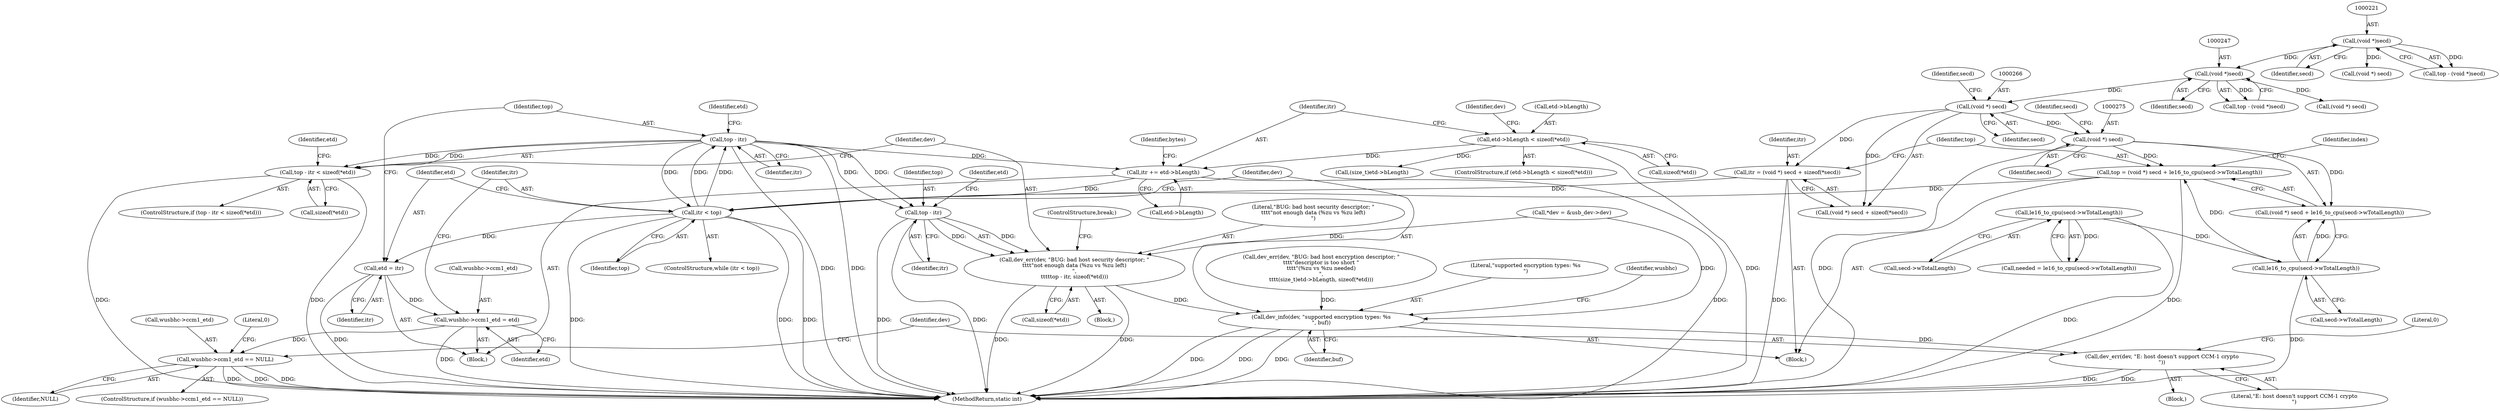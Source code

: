 digraph "0_linux_704620afc70cf47abb9d6a1a57f3825d2bca49cf_1@pointer" {
"1000297" [label="(Call,top - itr)"];
"1000288" [label="(Call,itr < top)"];
"1000335" [label="(Call,itr += etd->bLength)"];
"1000315" [label="(Call,etd->bLength < sizeof(*etd))"];
"1000297" [label="(Call,top - itr)"];
"1000262" [label="(Call,itr = (void *) secd + sizeof(*secd))"];
"1000265" [label="(Call,(void *) secd)"];
"1000246" [label="(Call,(void *)secd)"];
"1000220" [label="(Call,(void *)secd)"];
"1000271" [label="(Call,top = (void *) secd + le16_to_cpu(secd->wTotalLength))"];
"1000274" [label="(Call,(void *) secd)"];
"1000277" [label="(Call,le16_to_cpu(secd->wTotalLength))"];
"1000238" [label="(Call,le16_to_cpu(secd->wTotalLength))"];
"1000292" [label="(Call,etd = itr)"];
"1000358" [label="(Call,wusbhc->ccm1_etd = etd)"];
"1000368" [label="(Call,wusbhc->ccm1_etd == NULL)"];
"1000296" [label="(Call,top - itr < sizeof(*etd))"];
"1000307" [label="(Call,top - itr)"];
"1000304" [label="(Call,dev_err(dev, \"BUG: bad host security descriptor; \"\n\t\t\t\t\"not enough data (%zu vs %zu left)\n\",\n\t\t\t\ttop - itr, sizeof(*etd)))"];
"1000363" [label="(Call,dev_info(dev, \"supported encryption types: %s\n\", buf))"];
"1000374" [label="(Call,dev_err(dev, \"E: host doesn't support CCM-1 crypto\n\"))"];
"1000292" [label="(Call,etd = itr)"];
"1000326" [label="(Call,(size_t)etd->bLength)"];
"1000315" [label="(Call,etd->bLength < sizeof(*etd))"];
"1000220" [label="(Call,(void *)secd)"];
"1000314" [label="(ControlStructure,if (etd->bLength < sizeof(*etd)))"];
"1000362" [label="(Identifier,etd)"];
"1000273" [label="(Call,(void *) secd + le16_to_cpu(secd->wTotalLength))"];
"1000270" [label="(Identifier,secd)"];
"1000381" [label="(MethodReturn,static int)"];
"1000373" [label="(Block,)"];
"1000380" [label="(Literal,0)"];
"1000277" [label="(Call,le16_to_cpu(secd->wTotalLength))"];
"1000271" [label="(Call,top = (void *) secd + le16_to_cpu(secd->wTotalLength))"];
"1000290" [label="(Identifier,top)"];
"1000265" [label="(Call,(void *) secd)"];
"1000304" [label="(Call,dev_err(dev, \"BUG: bad host security descriptor; \"\n\t\t\t\t\"not enough data (%zu vs %zu left)\n\",\n\t\t\t\ttop - itr, sizeof(*etd)))"];
"1000306" [label="(Literal,\"BUG: bad host security descriptor; \"\n\t\t\t\t\"not enough data (%zu vs %zu left)\n\")"];
"1000313" [label="(ControlStructure,break;)"];
"1000236" [label="(Call,needed = le16_to_cpu(secd->wTotalLength))"];
"1000123" [label="(Call,*dev = &usb_dev->dev)"];
"1000287" [label="(ControlStructure,while (itr < top))"];
"1000319" [label="(Call,sizeof(*etd))"];
"1000335" [label="(Call,itr += etd->bLength)"];
"1000367" [label="(ControlStructure,if (wusbhc->ccm1_etd == NULL))"];
"1000297" [label="(Call,top - itr)"];
"1000291" [label="(Block,)"];
"1000256" [label="(Call,(void *) secd)"];
"1000248" [label="(Identifier,secd)"];
"1000323" [label="(Call,dev_err(dev, \"BUG: bad host encryption descriptor; \"\n\t\t\t\t\"descriptor is too short \"\n\t\t\t\t\"(%zu vs %zu needed)\n\",\n\t\t\t\t(size_t)etd->bLength, sizeof(*etd)))"];
"1000309" [label="(Identifier,itr)"];
"1000308" [label="(Identifier,top)"];
"1000264" [label="(Call,(void *) secd + sizeof(*secd))"];
"1000375" [label="(Identifier,dev)"];
"1000341" [label="(Identifier,bytes)"];
"1000244" [label="(Call,top - (void *)secd)"];
"1000272" [label="(Identifier,top)"];
"1000263" [label="(Identifier,itr)"];
"1000365" [label="(Literal,\"supported encryption types: %s\n\")"];
"1000288" [label="(Call,itr < top)"];
"1000378" [label="(Literal,0)"];
"1000310" [label="(Call,sizeof(*etd))"];
"1000296" [label="(Call,top - itr < sizeof(*etd))"];
"1000279" [label="(Identifier,secd)"];
"1000370" [label="(Identifier,wusbhc)"];
"1000294" [label="(Identifier,itr)"];
"1000372" [label="(Identifier,NULL)"];
"1000222" [label="(Identifier,secd)"];
"1000303" [label="(Block,)"];
"1000305" [label="(Identifier,dev)"];
"1000359" [label="(Call,wusbhc->ccm1_etd)"];
"1000337" [label="(Call,etd->bLength)"];
"1000289" [label="(Identifier,itr)"];
"1000299" [label="(Identifier,itr)"];
"1000230" [label="(Call,(void *) secd)"];
"1000376" [label="(Literal,\"E: host doesn't support CCM-1 crypto\n\")"];
"1000300" [label="(Call,sizeof(*etd))"];
"1000282" [label="(Identifier,index)"];
"1000358" [label="(Call,wusbhc->ccm1_etd = etd)"];
"1000368" [label="(Call,wusbhc->ccm1_etd == NULL)"];
"1000274" [label="(Call,(void *) secd)"];
"1000276" [label="(Identifier,secd)"];
"1000317" [label="(Identifier,etd)"];
"1000105" [label="(Block,)"];
"1000336" [label="(Identifier,itr)"];
"1000262" [label="(Call,itr = (void *) secd + sizeof(*secd))"];
"1000324" [label="(Identifier,dev)"];
"1000369" [label="(Call,wusbhc->ccm1_etd)"];
"1000364" [label="(Identifier,dev)"];
"1000278" [label="(Call,secd->wTotalLength)"];
"1000307" [label="(Call,top - itr)"];
"1000374" [label="(Call,dev_err(dev, \"E: host doesn't support CCM-1 crypto\n\"))"];
"1000316" [label="(Call,etd->bLength)"];
"1000267" [label="(Identifier,secd)"];
"1000246" [label="(Call,(void *)secd)"];
"1000295" [label="(ControlStructure,if (top - itr < sizeof(*etd)))"];
"1000298" [label="(Identifier,top)"];
"1000312" [label="(Identifier,etd)"];
"1000293" [label="(Identifier,etd)"];
"1000238" [label="(Call,le16_to_cpu(secd->wTotalLength))"];
"1000218" [label="(Call,top - (void *)secd)"];
"1000363" [label="(Call,dev_info(dev, \"supported encryption types: %s\n\", buf))"];
"1000302" [label="(Identifier,etd)"];
"1000239" [label="(Call,secd->wTotalLength)"];
"1000366" [label="(Identifier,buf)"];
"1000297" -> "1000296"  [label="AST: "];
"1000297" -> "1000299"  [label="CFG: "];
"1000298" -> "1000297"  [label="AST: "];
"1000299" -> "1000297"  [label="AST: "];
"1000302" -> "1000297"  [label="CFG: "];
"1000297" -> "1000381"  [label="DDG: "];
"1000297" -> "1000381"  [label="DDG: "];
"1000297" -> "1000288"  [label="DDG: "];
"1000297" -> "1000296"  [label="DDG: "];
"1000297" -> "1000296"  [label="DDG: "];
"1000288" -> "1000297"  [label="DDG: "];
"1000288" -> "1000297"  [label="DDG: "];
"1000297" -> "1000307"  [label="DDG: "];
"1000297" -> "1000307"  [label="DDG: "];
"1000297" -> "1000335"  [label="DDG: "];
"1000288" -> "1000287"  [label="AST: "];
"1000288" -> "1000290"  [label="CFG: "];
"1000289" -> "1000288"  [label="AST: "];
"1000290" -> "1000288"  [label="AST: "];
"1000293" -> "1000288"  [label="CFG: "];
"1000364" -> "1000288"  [label="CFG: "];
"1000288" -> "1000381"  [label="DDG: "];
"1000288" -> "1000381"  [label="DDG: "];
"1000288" -> "1000381"  [label="DDG: "];
"1000335" -> "1000288"  [label="DDG: "];
"1000262" -> "1000288"  [label="DDG: "];
"1000271" -> "1000288"  [label="DDG: "];
"1000288" -> "1000292"  [label="DDG: "];
"1000335" -> "1000291"  [label="AST: "];
"1000335" -> "1000337"  [label="CFG: "];
"1000336" -> "1000335"  [label="AST: "];
"1000337" -> "1000335"  [label="AST: "];
"1000341" -> "1000335"  [label="CFG: "];
"1000335" -> "1000381"  [label="DDG: "];
"1000315" -> "1000335"  [label="DDG: "];
"1000315" -> "1000314"  [label="AST: "];
"1000315" -> "1000319"  [label="CFG: "];
"1000316" -> "1000315"  [label="AST: "];
"1000319" -> "1000315"  [label="AST: "];
"1000324" -> "1000315"  [label="CFG: "];
"1000336" -> "1000315"  [label="CFG: "];
"1000315" -> "1000381"  [label="DDG: "];
"1000315" -> "1000326"  [label="DDG: "];
"1000262" -> "1000105"  [label="AST: "];
"1000262" -> "1000264"  [label="CFG: "];
"1000263" -> "1000262"  [label="AST: "];
"1000264" -> "1000262"  [label="AST: "];
"1000272" -> "1000262"  [label="CFG: "];
"1000262" -> "1000381"  [label="DDG: "];
"1000265" -> "1000262"  [label="DDG: "];
"1000265" -> "1000264"  [label="AST: "];
"1000265" -> "1000267"  [label="CFG: "];
"1000266" -> "1000265"  [label="AST: "];
"1000267" -> "1000265"  [label="AST: "];
"1000270" -> "1000265"  [label="CFG: "];
"1000265" -> "1000264"  [label="DDG: "];
"1000246" -> "1000265"  [label="DDG: "];
"1000265" -> "1000274"  [label="DDG: "];
"1000246" -> "1000244"  [label="AST: "];
"1000246" -> "1000248"  [label="CFG: "];
"1000247" -> "1000246"  [label="AST: "];
"1000248" -> "1000246"  [label="AST: "];
"1000244" -> "1000246"  [label="CFG: "];
"1000246" -> "1000244"  [label="DDG: "];
"1000220" -> "1000246"  [label="DDG: "];
"1000246" -> "1000256"  [label="DDG: "];
"1000220" -> "1000218"  [label="AST: "];
"1000220" -> "1000222"  [label="CFG: "];
"1000221" -> "1000220"  [label="AST: "];
"1000222" -> "1000220"  [label="AST: "];
"1000218" -> "1000220"  [label="CFG: "];
"1000220" -> "1000218"  [label="DDG: "];
"1000220" -> "1000230"  [label="DDG: "];
"1000271" -> "1000105"  [label="AST: "];
"1000271" -> "1000273"  [label="CFG: "];
"1000272" -> "1000271"  [label="AST: "];
"1000273" -> "1000271"  [label="AST: "];
"1000282" -> "1000271"  [label="CFG: "];
"1000271" -> "1000381"  [label="DDG: "];
"1000274" -> "1000271"  [label="DDG: "];
"1000277" -> "1000271"  [label="DDG: "];
"1000274" -> "1000273"  [label="AST: "];
"1000274" -> "1000276"  [label="CFG: "];
"1000275" -> "1000274"  [label="AST: "];
"1000276" -> "1000274"  [label="AST: "];
"1000279" -> "1000274"  [label="CFG: "];
"1000274" -> "1000381"  [label="DDG: "];
"1000274" -> "1000273"  [label="DDG: "];
"1000277" -> "1000273"  [label="AST: "];
"1000277" -> "1000278"  [label="CFG: "];
"1000278" -> "1000277"  [label="AST: "];
"1000273" -> "1000277"  [label="CFG: "];
"1000277" -> "1000381"  [label="DDG: "];
"1000277" -> "1000273"  [label="DDG: "];
"1000238" -> "1000277"  [label="DDG: "];
"1000238" -> "1000236"  [label="AST: "];
"1000238" -> "1000239"  [label="CFG: "];
"1000239" -> "1000238"  [label="AST: "];
"1000236" -> "1000238"  [label="CFG: "];
"1000238" -> "1000381"  [label="DDG: "];
"1000238" -> "1000236"  [label="DDG: "];
"1000292" -> "1000291"  [label="AST: "];
"1000292" -> "1000294"  [label="CFG: "];
"1000293" -> "1000292"  [label="AST: "];
"1000294" -> "1000292"  [label="AST: "];
"1000298" -> "1000292"  [label="CFG: "];
"1000292" -> "1000381"  [label="DDG: "];
"1000292" -> "1000358"  [label="DDG: "];
"1000358" -> "1000291"  [label="AST: "];
"1000358" -> "1000362"  [label="CFG: "];
"1000359" -> "1000358"  [label="AST: "];
"1000362" -> "1000358"  [label="AST: "];
"1000289" -> "1000358"  [label="CFG: "];
"1000358" -> "1000381"  [label="DDG: "];
"1000358" -> "1000368"  [label="DDG: "];
"1000368" -> "1000367"  [label="AST: "];
"1000368" -> "1000372"  [label="CFG: "];
"1000369" -> "1000368"  [label="AST: "];
"1000372" -> "1000368"  [label="AST: "];
"1000375" -> "1000368"  [label="CFG: "];
"1000380" -> "1000368"  [label="CFG: "];
"1000368" -> "1000381"  [label="DDG: "];
"1000368" -> "1000381"  [label="DDG: "];
"1000368" -> "1000381"  [label="DDG: "];
"1000296" -> "1000295"  [label="AST: "];
"1000296" -> "1000300"  [label="CFG: "];
"1000300" -> "1000296"  [label="AST: "];
"1000305" -> "1000296"  [label="CFG: "];
"1000317" -> "1000296"  [label="CFG: "];
"1000296" -> "1000381"  [label="DDG: "];
"1000296" -> "1000381"  [label="DDG: "];
"1000307" -> "1000304"  [label="AST: "];
"1000307" -> "1000309"  [label="CFG: "];
"1000308" -> "1000307"  [label="AST: "];
"1000309" -> "1000307"  [label="AST: "];
"1000312" -> "1000307"  [label="CFG: "];
"1000307" -> "1000381"  [label="DDG: "];
"1000307" -> "1000381"  [label="DDG: "];
"1000307" -> "1000304"  [label="DDG: "];
"1000307" -> "1000304"  [label="DDG: "];
"1000304" -> "1000303"  [label="AST: "];
"1000304" -> "1000310"  [label="CFG: "];
"1000305" -> "1000304"  [label="AST: "];
"1000306" -> "1000304"  [label="AST: "];
"1000310" -> "1000304"  [label="AST: "];
"1000313" -> "1000304"  [label="CFG: "];
"1000304" -> "1000381"  [label="DDG: "];
"1000304" -> "1000381"  [label="DDG: "];
"1000123" -> "1000304"  [label="DDG: "];
"1000304" -> "1000363"  [label="DDG: "];
"1000363" -> "1000105"  [label="AST: "];
"1000363" -> "1000366"  [label="CFG: "];
"1000364" -> "1000363"  [label="AST: "];
"1000365" -> "1000363"  [label="AST: "];
"1000366" -> "1000363"  [label="AST: "];
"1000370" -> "1000363"  [label="CFG: "];
"1000363" -> "1000381"  [label="DDG: "];
"1000363" -> "1000381"  [label="DDG: "];
"1000363" -> "1000381"  [label="DDG: "];
"1000323" -> "1000363"  [label="DDG: "];
"1000123" -> "1000363"  [label="DDG: "];
"1000363" -> "1000374"  [label="DDG: "];
"1000374" -> "1000373"  [label="AST: "];
"1000374" -> "1000376"  [label="CFG: "];
"1000375" -> "1000374"  [label="AST: "];
"1000376" -> "1000374"  [label="AST: "];
"1000378" -> "1000374"  [label="CFG: "];
"1000374" -> "1000381"  [label="DDG: "];
"1000374" -> "1000381"  [label="DDG: "];
}
